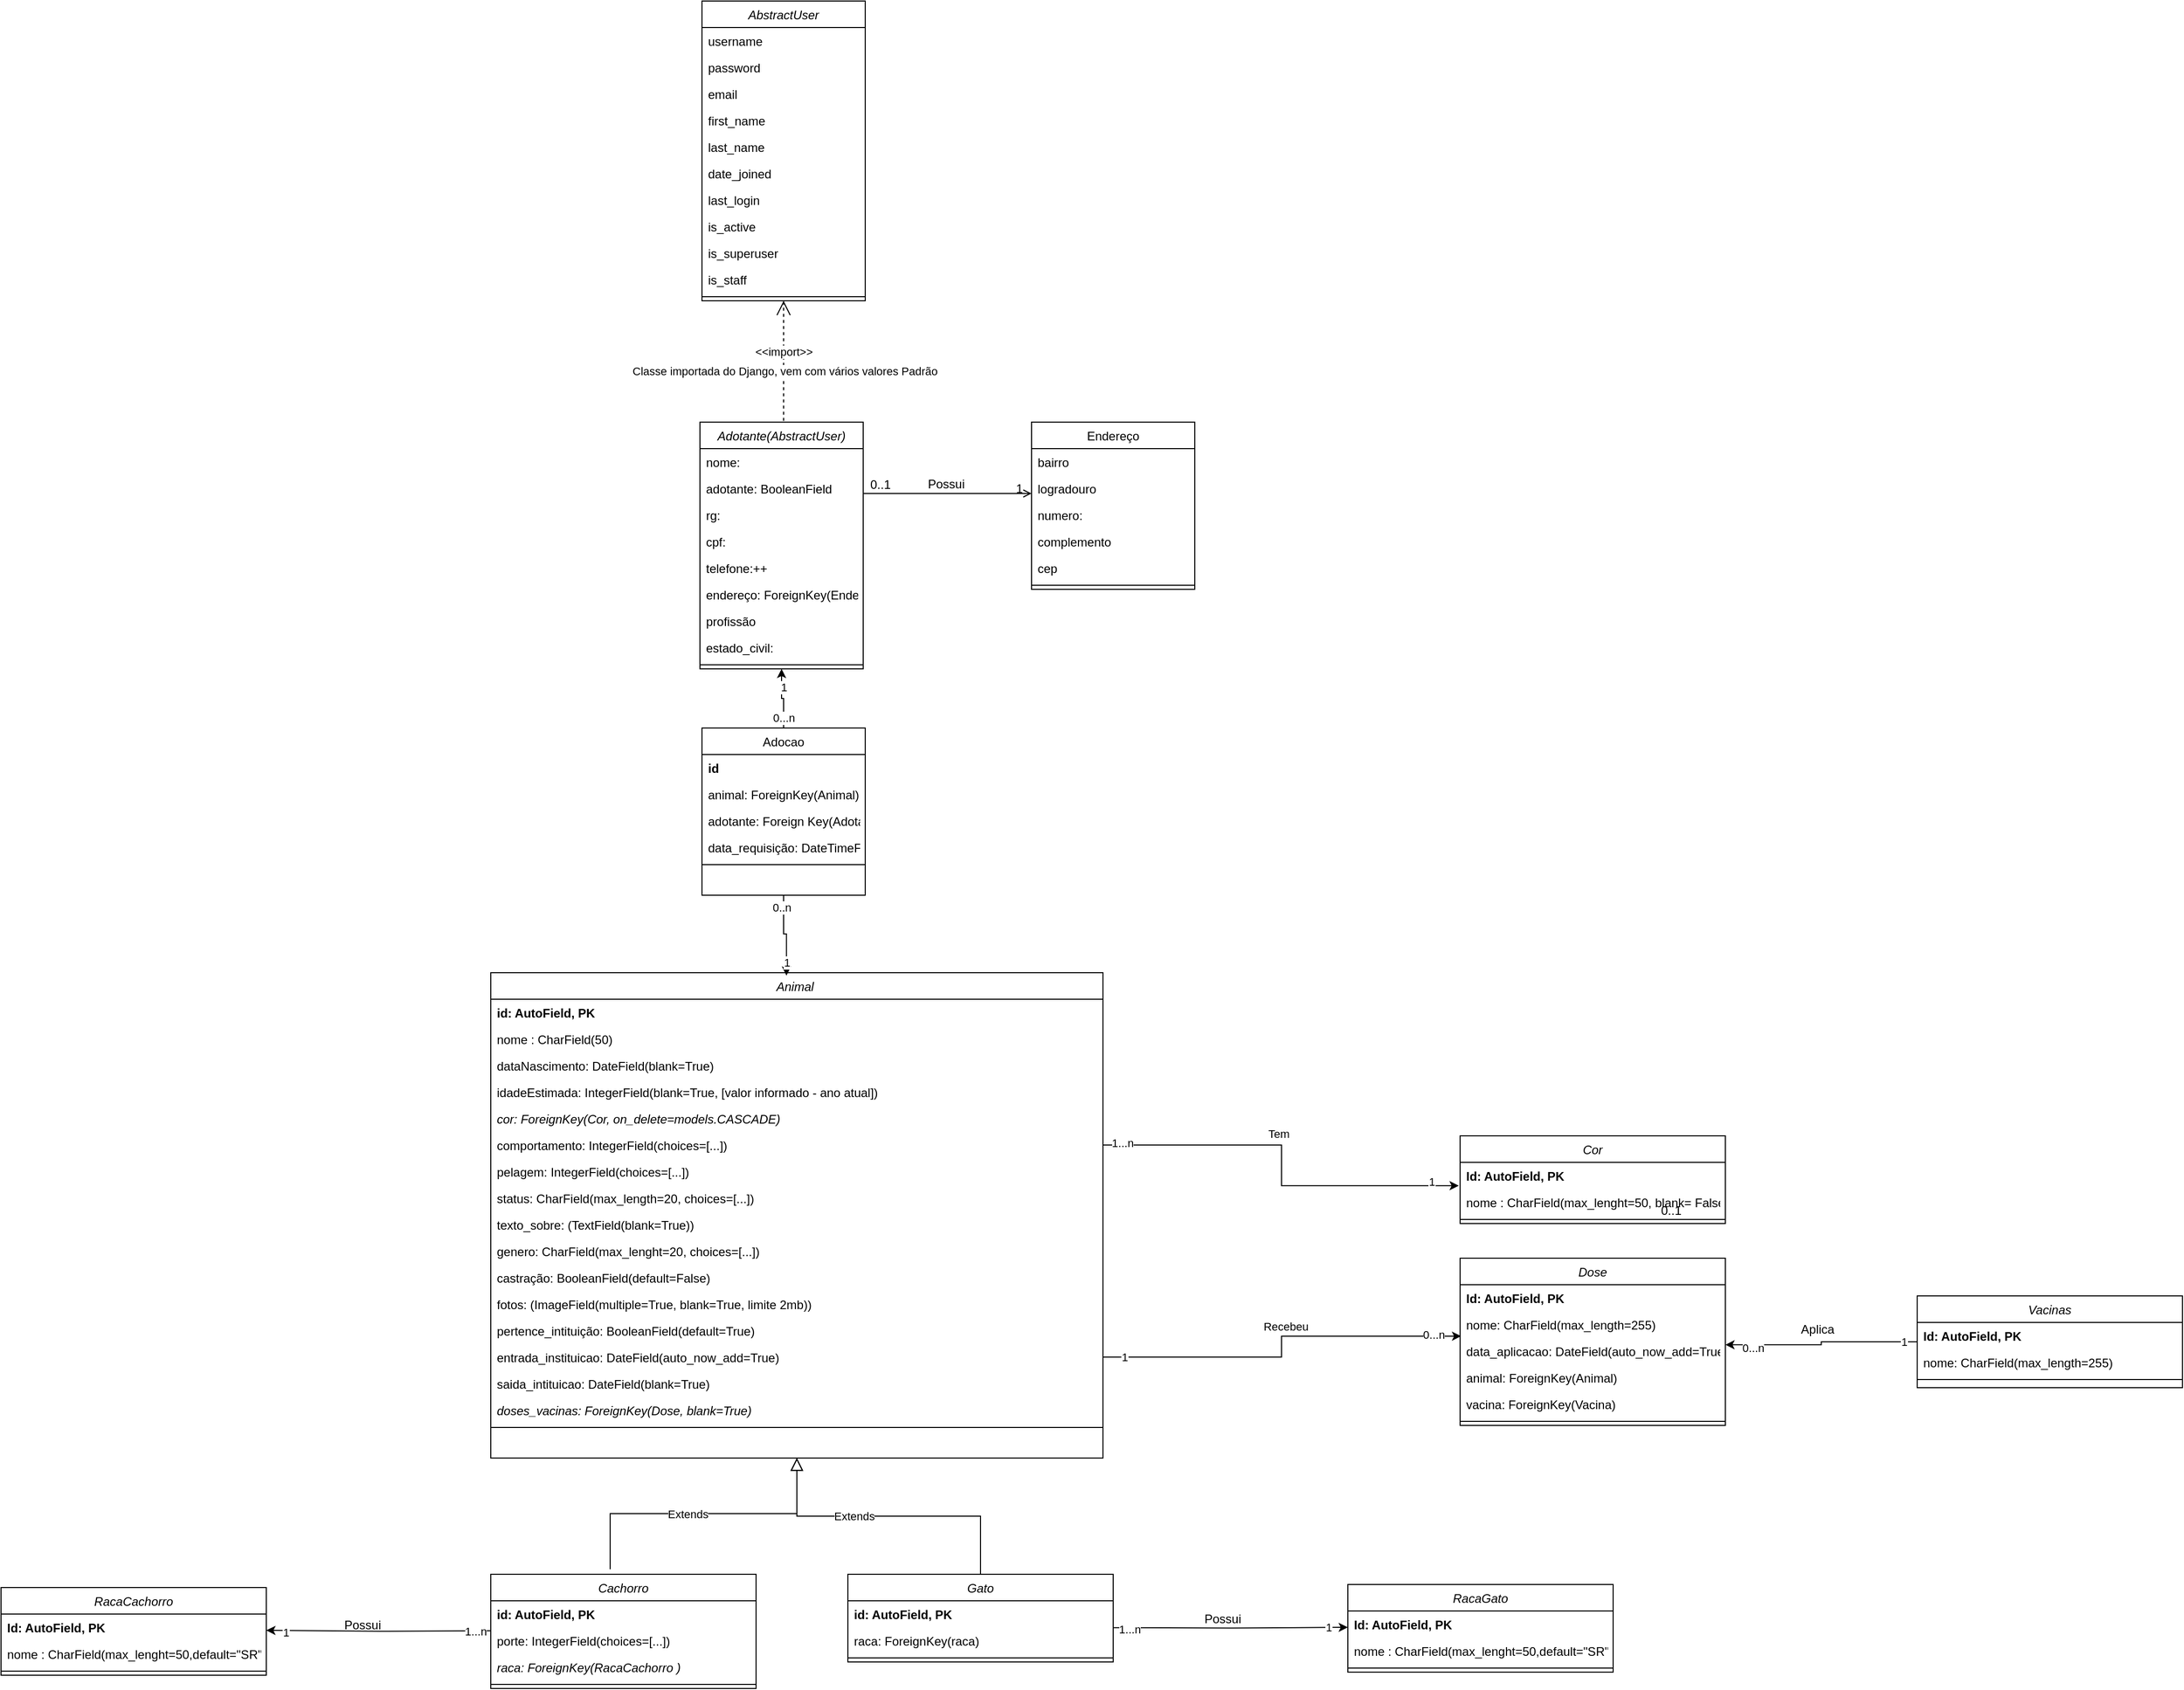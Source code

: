 <mxfile version="24.4.6" type="github">
  <diagram id="C5RBs43oDa-KdzZeNtuy" name="Page-1">
    <mxGraphModel dx="3585" dy="3099" grid="1" gridSize="10" guides="1" tooltips="1" connect="1" arrows="1" fold="1" page="1" pageScale="1" pageWidth="827" pageHeight="1169" math="0" shadow="0">
      <root>
        <mxCell id="WIyWlLk6GJQsqaUBKTNV-0" />
        <mxCell id="WIyWlLk6GJQsqaUBKTNV-1" parent="WIyWlLk6GJQsqaUBKTNV-0" />
        <mxCell id="zkfFHV4jXpPFQw0GAbJ--16" value="" style="endArrow=block;endSize=10;endFill=0;shadow=0;strokeWidth=1;rounded=0;curved=0;edgeStyle=elbowEdgeStyle;elbow=vertical;exitX=0.5;exitY=0;exitDx=0;exitDy=0;" parent="WIyWlLk6GJQsqaUBKTNV-1" source="u9BV98sJoxtdphVjjEXs-89" edge="1">
          <mxGeometry width="160" relative="1" as="geometry">
            <mxPoint x="950" y="1018" as="sourcePoint" />
            <mxPoint x="840" y="916" as="targetPoint" />
          </mxGeometry>
        </mxCell>
        <mxCell id="u9BV98sJoxtdphVjjEXs-182" value="Extends" style="edgeLabel;html=1;align=center;verticalAlign=middle;resizable=0;points=[];" vertex="1" connectable="0" parent="zkfFHV4jXpPFQw0GAbJ--16">
          <mxGeometry x="0.231" relative="1" as="geometry">
            <mxPoint as="offset" />
          </mxGeometry>
        </mxCell>
        <mxCell id="zkfFHV4jXpPFQw0GAbJ--12" value="" style="endArrow=block;endSize=10;endFill=0;shadow=0;strokeWidth=1;rounded=0;curved=0;edgeStyle=elbowEdgeStyle;elbow=vertical;exitX=0.45;exitY=-0.044;exitDx=0;exitDy=0;exitPerimeter=0;" parent="WIyWlLk6GJQsqaUBKTNV-1" source="u9BV98sJoxtdphVjjEXs-85" edge="1">
          <mxGeometry width="160" relative="1" as="geometry">
            <mxPoint x="740" y="1018" as="sourcePoint" />
            <mxPoint x="840" y="916" as="targetPoint" />
          </mxGeometry>
        </mxCell>
        <mxCell id="u9BV98sJoxtdphVjjEXs-119" value="Extends" style="edgeLabel;html=1;align=center;verticalAlign=middle;resizable=0;points=[];" vertex="1" connectable="0" parent="zkfFHV4jXpPFQw0GAbJ--12">
          <mxGeometry x="-0.109" relative="1" as="geometry">
            <mxPoint as="offset" />
          </mxGeometry>
        </mxCell>
        <mxCell id="zkfFHV4jXpPFQw0GAbJ--17" value="Endereço" style="swimlane;fontStyle=0;align=center;verticalAlign=top;childLayout=stackLayout;horizontal=1;startSize=26;horizontalStack=0;resizeParent=1;resizeLast=0;collapsible=1;marginBottom=0;rounded=0;shadow=0;strokeWidth=1;" parent="WIyWlLk6GJQsqaUBKTNV-1" vertex="1">
          <mxGeometry x="1070" y="-100" width="160" height="164" as="geometry">
            <mxRectangle x="550" y="140" width="160" height="26" as="alternateBounds" />
          </mxGeometry>
        </mxCell>
        <mxCell id="zkfFHV4jXpPFQw0GAbJ--18" value="bairro" style="text;align=left;verticalAlign=top;spacingLeft=4;spacingRight=4;overflow=hidden;rotatable=0;points=[[0,0.5],[1,0.5]];portConstraint=eastwest;" parent="zkfFHV4jXpPFQw0GAbJ--17" vertex="1">
          <mxGeometry y="26" width="160" height="26" as="geometry" />
        </mxCell>
        <mxCell id="u9BV98sJoxtdphVjjEXs-135" value="logradouro" style="text;align=left;verticalAlign=top;spacingLeft=4;spacingRight=4;overflow=hidden;rotatable=0;points=[[0,0.5],[1,0.5]];portConstraint=eastwest;" vertex="1" parent="zkfFHV4jXpPFQw0GAbJ--17">
          <mxGeometry y="52" width="160" height="26" as="geometry" />
        </mxCell>
        <mxCell id="u9BV98sJoxtdphVjjEXs-136" value="numero:" style="text;align=left;verticalAlign=top;spacingLeft=4;spacingRight=4;overflow=hidden;rotatable=0;points=[[0,0.5],[1,0.5]];portConstraint=eastwest;" vertex="1" parent="zkfFHV4jXpPFQw0GAbJ--17">
          <mxGeometry y="78" width="160" height="26" as="geometry" />
        </mxCell>
        <mxCell id="u9BV98sJoxtdphVjjEXs-137" value="complemento" style="text;align=left;verticalAlign=top;spacingLeft=4;spacingRight=4;overflow=hidden;rotatable=0;points=[[0,0.5],[1,0.5]];portConstraint=eastwest;" vertex="1" parent="zkfFHV4jXpPFQw0GAbJ--17">
          <mxGeometry y="104" width="160" height="26" as="geometry" />
        </mxCell>
        <mxCell id="zkfFHV4jXpPFQw0GAbJ--21" value="cep" style="text;align=left;verticalAlign=top;spacingLeft=4;spacingRight=4;overflow=hidden;rotatable=0;points=[[0,0.5],[1,0.5]];portConstraint=eastwest;rounded=0;shadow=0;html=0;" parent="zkfFHV4jXpPFQw0GAbJ--17" vertex="1">
          <mxGeometry y="130" width="160" height="26" as="geometry" />
        </mxCell>
        <mxCell id="zkfFHV4jXpPFQw0GAbJ--23" value="" style="line;html=1;strokeWidth=1;align=left;verticalAlign=middle;spacingTop=-1;spacingLeft=3;spacingRight=3;rotatable=0;labelPosition=right;points=[];portConstraint=eastwest;" parent="zkfFHV4jXpPFQw0GAbJ--17" vertex="1">
          <mxGeometry y="156" width="160" height="8" as="geometry" />
        </mxCell>
        <mxCell id="zkfFHV4jXpPFQw0GAbJ--26" value="" style="endArrow=open;shadow=0;strokeWidth=1;rounded=0;curved=0;endFill=1;edgeStyle=elbowEdgeStyle;elbow=vertical;exitX=1;exitY=0.5;exitDx=0;exitDy=0;" parent="WIyWlLk6GJQsqaUBKTNV-1" source="u9BV98sJoxtdphVjjEXs-129" edge="1">
          <mxGeometry x="0.5" y="41" relative="1" as="geometry">
            <mxPoint x="380" y="96" as="sourcePoint" />
            <mxPoint x="1070" y="-30" as="targetPoint" />
            <mxPoint x="-40" y="32" as="offset" />
            <Array as="points">
              <mxPoint x="1370" y="-30" />
            </Array>
          </mxGeometry>
        </mxCell>
        <mxCell id="zkfFHV4jXpPFQw0GAbJ--27" value="0..1" style="resizable=0;align=left;verticalAlign=bottom;labelBackgroundColor=none;fontSize=12;" parent="zkfFHV4jXpPFQw0GAbJ--26" connectable="0" vertex="1">
          <mxGeometry x="-1" relative="1" as="geometry">
            <mxPoint x="5" y="-21" as="offset" />
          </mxGeometry>
        </mxCell>
        <mxCell id="zkfFHV4jXpPFQw0GAbJ--28" value="1" style="resizable=0;align=right;verticalAlign=bottom;labelBackgroundColor=none;fontSize=12;" parent="zkfFHV4jXpPFQw0GAbJ--26" connectable="0" vertex="1">
          <mxGeometry x="1" relative="1" as="geometry">
            <mxPoint x="-7" y="4" as="offset" />
          </mxGeometry>
        </mxCell>
        <mxCell id="zkfFHV4jXpPFQw0GAbJ--29" value="Possui" style="text;html=1;resizable=0;points=[];;align=center;verticalAlign=middle;labelBackgroundColor=none;rounded=0;shadow=0;strokeWidth=1;fontSize=12;" parent="zkfFHV4jXpPFQw0GAbJ--26" vertex="1" connectable="0">
          <mxGeometry x="0.5" y="49" relative="1" as="geometry">
            <mxPoint x="-38" y="40" as="offset" />
          </mxGeometry>
        </mxCell>
        <mxCell id="u9BV98sJoxtdphVjjEXs-58" value="0..1" style="resizable=0;align=left;verticalAlign=bottom;labelBackgroundColor=none;fontSize=12;" connectable="0" vertex="1" parent="zkfFHV4jXpPFQw0GAbJ--26">
          <mxGeometry x="-1" relative="1" as="geometry">
            <mxPoint x="780" y="691" as="offset" />
          </mxGeometry>
        </mxCell>
        <mxCell id="u9BV98sJoxtdphVjjEXs-60" value="Aplica" style="text;html=1;resizable=0;points=[];;align=center;verticalAlign=middle;labelBackgroundColor=none;rounded=0;shadow=0;strokeWidth=1;fontSize=12;" vertex="1" connectable="0" parent="zkfFHV4jXpPFQw0GAbJ--26">
          <mxGeometry x="0.5" y="49" relative="1" as="geometry">
            <mxPoint x="816" y="869" as="offset" />
          </mxGeometry>
        </mxCell>
        <mxCell id="u9BV98sJoxtdphVjjEXs-84" value="Possui" style="text;html=1;resizable=0;points=[];;align=center;verticalAlign=middle;labelBackgroundColor=none;rounded=0;shadow=0;strokeWidth=1;fontSize=12;" vertex="1" connectable="0" parent="zkfFHV4jXpPFQw0GAbJ--26">
          <mxGeometry x="0.5" y="49" relative="1" as="geometry">
            <mxPoint x="233" y="1153" as="offset" />
          </mxGeometry>
        </mxCell>
        <mxCell id="u9BV98sJoxtdphVjjEXs-102" value="Possui" style="text;html=1;resizable=0;points=[];;align=center;verticalAlign=middle;labelBackgroundColor=none;rounded=0;shadow=0;strokeWidth=1;fontSize=12;" vertex="1" connectable="0" parent="zkfFHV4jXpPFQw0GAbJ--26">
          <mxGeometry x="0.5" y="49" relative="1" as="geometry">
            <mxPoint x="-610" y="1159" as="offset" />
          </mxGeometry>
        </mxCell>
        <mxCell id="u9BV98sJoxtdphVjjEXs-0" value="Animal " style="swimlane;fontStyle=2;align=center;verticalAlign=top;childLayout=stackLayout;horizontal=1;startSize=26;horizontalStack=0;resizeParent=1;resizeLast=0;collapsible=1;marginBottom=0;rounded=0;shadow=0;strokeWidth=1;" vertex="1" parent="WIyWlLk6GJQsqaUBKTNV-1">
          <mxGeometry x="540" y="440" width="600" height="476" as="geometry">
            <mxRectangle x="540" y="440" width="160" height="26" as="alternateBounds" />
          </mxGeometry>
        </mxCell>
        <mxCell id="u9BV98sJoxtdphVjjEXs-1" value="id: AutoField, PK" style="text;align=left;verticalAlign=top;spacingLeft=4;spacingRight=4;overflow=hidden;rotatable=0;points=[[0,0.5],[1,0.5]];portConstraint=eastwest;fontStyle=1" vertex="1" parent="u9BV98sJoxtdphVjjEXs-0">
          <mxGeometry y="26" width="600" height="26" as="geometry" />
        </mxCell>
        <mxCell id="u9BV98sJoxtdphVjjEXs-2" value="nome : CharField(50)" style="text;align=left;verticalAlign=top;spacingLeft=4;spacingRight=4;overflow=hidden;rotatable=0;points=[[0,0.5],[1,0.5]];portConstraint=eastwest;rounded=0;shadow=0;html=0;" vertex="1" parent="u9BV98sJoxtdphVjjEXs-0">
          <mxGeometry y="52" width="600" height="26" as="geometry" />
        </mxCell>
        <mxCell id="u9BV98sJoxtdphVjjEXs-3" value="dataNascimento: DateField(blank=True)" style="text;align=left;verticalAlign=top;spacingLeft=4;spacingRight=4;overflow=hidden;rotatable=0;points=[[0,0.5],[1,0.5]];portConstraint=eastwest;rounded=0;shadow=0;html=0;" vertex="1" parent="u9BV98sJoxtdphVjjEXs-0">
          <mxGeometry y="78" width="600" height="26" as="geometry" />
        </mxCell>
        <mxCell id="u9BV98sJoxtdphVjjEXs-25" value="idadeEstimada: IntegerField(blank=True, [valor informado - ano atual])" style="text;align=left;verticalAlign=top;spacingLeft=4;spacingRight=4;overflow=hidden;rotatable=0;points=[[0,0.5],[1,0.5]];portConstraint=eastwest;rounded=0;shadow=0;html=0;" vertex="1" parent="u9BV98sJoxtdphVjjEXs-0">
          <mxGeometry y="104" width="600" height="26" as="geometry" />
        </mxCell>
        <mxCell id="u9BV98sJoxtdphVjjEXs-77" value="cor: ForeignKey(Cor, on_delete=models.CASCADE)" style="text;align=left;verticalAlign=top;spacingLeft=4;spacingRight=4;overflow=hidden;rotatable=0;points=[[0,0.5],[1,0.5]];portConstraint=eastwest;rounded=0;shadow=0;html=0;fontStyle=2" vertex="1" parent="u9BV98sJoxtdphVjjEXs-0">
          <mxGeometry y="130" width="600" height="26" as="geometry" />
        </mxCell>
        <mxCell id="u9BV98sJoxtdphVjjEXs-22" value="comportamento: IntegerField(choices=[...])" style="text;align=left;verticalAlign=top;spacingLeft=4;spacingRight=4;overflow=hidden;rotatable=0;points=[[0,0.5],[1,0.5]];portConstraint=eastwest;fontStyle=0" vertex="1" parent="u9BV98sJoxtdphVjjEXs-0">
          <mxGeometry y="156" width="600" height="26" as="geometry" />
        </mxCell>
        <mxCell id="u9BV98sJoxtdphVjjEXs-24" value="pelagem: IntegerField(choices=[...])" style="text;align=left;verticalAlign=top;spacingLeft=4;spacingRight=4;overflow=hidden;rotatable=0;points=[[0,0.5],[1,0.5]];portConstraint=eastwest;fontStyle=0" vertex="1" parent="u9BV98sJoxtdphVjjEXs-0">
          <mxGeometry y="182" width="600" height="26" as="geometry" />
        </mxCell>
        <mxCell id="u9BV98sJoxtdphVjjEXs-17" value="status: CharField(max_length=20, choices=[...])" style="text;align=left;verticalAlign=top;spacingLeft=4;spacingRight=4;overflow=hidden;rotatable=0;points=[[0,0.5],[1,0.5]];portConstraint=eastwest;fontStyle=0" vertex="1" parent="u9BV98sJoxtdphVjjEXs-0">
          <mxGeometry y="208" width="600" height="26" as="geometry" />
        </mxCell>
        <mxCell id="u9BV98sJoxtdphVjjEXs-20" value="texto_sobre: (TextField(blank=True))" style="text;align=left;verticalAlign=top;spacingLeft=4;spacingRight=4;overflow=hidden;rotatable=0;points=[[0,0.5],[1,0.5]];portConstraint=eastwest;rounded=0;shadow=0;html=0;" vertex="1" parent="u9BV98sJoxtdphVjjEXs-0">
          <mxGeometry y="234" width="600" height="26" as="geometry" />
        </mxCell>
        <mxCell id="u9BV98sJoxtdphVjjEXs-14" value="genero: CharField(max_lenght=20, choices=[...])" style="text;align=left;verticalAlign=top;spacingLeft=4;spacingRight=4;overflow=hidden;rotatable=0;points=[[0,0.5],[1,0.5]];portConstraint=eastwest;rounded=0;shadow=0;html=0;" vertex="1" parent="u9BV98sJoxtdphVjjEXs-0">
          <mxGeometry y="260" width="600" height="26" as="geometry" />
        </mxCell>
        <mxCell id="u9BV98sJoxtdphVjjEXs-19" value="castração: BooleanField(default=False)" style="text;align=left;verticalAlign=top;spacingLeft=4;spacingRight=4;overflow=hidden;rotatable=0;points=[[0,0.5],[1,0.5]];portConstraint=eastwest;rounded=0;shadow=0;html=0;" vertex="1" parent="u9BV98sJoxtdphVjjEXs-0">
          <mxGeometry y="286" width="600" height="26" as="geometry" />
        </mxCell>
        <mxCell id="u9BV98sJoxtdphVjjEXs-18" value="fotos: (ImageField(multiple=True, blank=True, limite 2mb))" style="text;align=left;verticalAlign=top;spacingLeft=4;spacingRight=4;overflow=hidden;rotatable=0;points=[[0,0.5],[1,0.5]];portConstraint=eastwest;rounded=0;shadow=0;html=0;" vertex="1" parent="u9BV98sJoxtdphVjjEXs-0">
          <mxGeometry y="312" width="600" height="26" as="geometry" />
        </mxCell>
        <mxCell id="u9BV98sJoxtdphVjjEXs-78" value="pertence_intituição: BooleanField(default=True)" style="text;align=left;verticalAlign=top;spacingLeft=4;spacingRight=4;overflow=hidden;rotatable=0;points=[[0,0.5],[1,0.5]];portConstraint=eastwest;rounded=0;shadow=0;html=0;" vertex="1" parent="u9BV98sJoxtdphVjjEXs-0">
          <mxGeometry y="338" width="600" height="26" as="geometry" />
        </mxCell>
        <mxCell id="u9BV98sJoxtdphVjjEXs-16" value="entrada_instituicao: DateField(auto_now_add=True)" style="text;align=left;verticalAlign=top;spacingLeft=4;spacingRight=4;overflow=hidden;rotatable=0;points=[[0,0.5],[1,0.5]];portConstraint=eastwest;rounded=0;shadow=0;html=0;" vertex="1" parent="u9BV98sJoxtdphVjjEXs-0">
          <mxGeometry y="364" width="600" height="26" as="geometry" />
        </mxCell>
        <mxCell id="u9BV98sJoxtdphVjjEXs-23" value="saida_intituicao: DateField(blank=True)" style="text;align=left;verticalAlign=top;spacingLeft=4;spacingRight=4;overflow=hidden;rotatable=0;points=[[0,0.5],[1,0.5]];portConstraint=eastwest;rounded=0;shadow=0;html=0;" vertex="1" parent="u9BV98sJoxtdphVjjEXs-0">
          <mxGeometry y="390" width="600" height="26" as="geometry" />
        </mxCell>
        <mxCell id="u9BV98sJoxtdphVjjEXs-76" value="doses_vacinas: ForeignKey(Dose, blank=True)" style="text;align=left;verticalAlign=top;spacingLeft=4;spacingRight=4;overflow=hidden;rotatable=0;points=[[0,0.5],[1,0.5]];portConstraint=eastwest;rounded=0;shadow=0;html=0;fontStyle=2" vertex="1" parent="u9BV98sJoxtdphVjjEXs-0">
          <mxGeometry y="416" width="600" height="26" as="geometry" />
        </mxCell>
        <mxCell id="u9BV98sJoxtdphVjjEXs-4" value="" style="line;html=1;strokeWidth=1;align=left;verticalAlign=middle;spacingTop=-1;spacingLeft=3;spacingRight=3;rotatable=0;labelPosition=right;points=[];portConstraint=eastwest;" vertex="1" parent="u9BV98sJoxtdphVjjEXs-0">
          <mxGeometry y="442" width="600" height="8" as="geometry" />
        </mxCell>
        <mxCell id="u9BV98sJoxtdphVjjEXs-51" value="Dose" style="swimlane;fontStyle=2;align=center;verticalAlign=top;childLayout=stackLayout;horizontal=1;startSize=26;horizontalStack=0;resizeParent=1;resizeLast=0;collapsible=1;marginBottom=0;rounded=0;shadow=0;strokeWidth=1;" vertex="1" parent="WIyWlLk6GJQsqaUBKTNV-1">
          <mxGeometry x="1490" y="720" width="260" height="164" as="geometry">
            <mxRectangle x="540" y="440" width="160" height="26" as="alternateBounds" />
          </mxGeometry>
        </mxCell>
        <mxCell id="u9BV98sJoxtdphVjjEXs-52" value="Id: AutoField, PK" style="text;align=left;verticalAlign=top;spacingLeft=4;spacingRight=4;overflow=hidden;rotatable=0;points=[[0,0.5],[1,0.5]];portConstraint=eastwest;fontStyle=1" vertex="1" parent="u9BV98sJoxtdphVjjEXs-51">
          <mxGeometry y="26" width="260" height="26" as="geometry" />
        </mxCell>
        <mxCell id="u9BV98sJoxtdphVjjEXs-57" value="nome: CharField(max_length=255)" style="text;align=left;verticalAlign=top;spacingLeft=4;spacingRight=4;overflow=hidden;rotatable=0;points=[[0,0.5],[1,0.5]];portConstraint=eastwest;fontStyle=0" vertex="1" parent="u9BV98sJoxtdphVjjEXs-51">
          <mxGeometry y="52" width="260" height="26" as="geometry" />
        </mxCell>
        <mxCell id="u9BV98sJoxtdphVjjEXs-67" value="data_aplicacao: DateField(auto_now_add=True)" style="text;align=left;verticalAlign=top;spacingLeft=4;spacingRight=4;overflow=hidden;rotatable=0;points=[[0,0.5],[1,0.5]];portConstraint=eastwest;fontStyle=0" vertex="1" parent="u9BV98sJoxtdphVjjEXs-51">
          <mxGeometry y="78" width="260" height="26" as="geometry" />
        </mxCell>
        <mxCell id="u9BV98sJoxtdphVjjEXs-68" value="animal: ForeignKey(Animal)" style="text;align=left;verticalAlign=top;spacingLeft=4;spacingRight=4;overflow=hidden;rotatable=0;points=[[0,0.5],[1,0.5]];portConstraint=eastwest;fontStyle=0" vertex="1" parent="u9BV98sJoxtdphVjjEXs-51">
          <mxGeometry y="104" width="260" height="26" as="geometry" />
        </mxCell>
        <mxCell id="u9BV98sJoxtdphVjjEXs-70" value="vacina: ForeignKey(Vacina)" style="text;align=left;verticalAlign=top;spacingLeft=4;spacingRight=4;overflow=hidden;rotatable=0;points=[[0,0.5],[1,0.5]];portConstraint=eastwest;fontStyle=0" vertex="1" parent="u9BV98sJoxtdphVjjEXs-51">
          <mxGeometry y="130" width="260" height="26" as="geometry" />
        </mxCell>
        <mxCell id="u9BV98sJoxtdphVjjEXs-53" value="" style="line;html=1;strokeWidth=1;align=left;verticalAlign=middle;spacingTop=-1;spacingLeft=3;spacingRight=3;rotatable=0;labelPosition=right;points=[];portConstraint=eastwest;" vertex="1" parent="u9BV98sJoxtdphVjjEXs-51">
          <mxGeometry y="156" width="260" height="8" as="geometry" />
        </mxCell>
        <mxCell id="u9BV98sJoxtdphVjjEXs-63" value="Vacinas" style="swimlane;fontStyle=2;align=center;verticalAlign=top;childLayout=stackLayout;horizontal=1;startSize=26;horizontalStack=0;resizeParent=1;resizeLast=0;collapsible=1;marginBottom=0;rounded=0;shadow=0;strokeWidth=1;" vertex="1" parent="WIyWlLk6GJQsqaUBKTNV-1">
          <mxGeometry x="1938" y="757" width="260" height="90" as="geometry">
            <mxRectangle x="540" y="440" width="160" height="26" as="alternateBounds" />
          </mxGeometry>
        </mxCell>
        <mxCell id="u9BV98sJoxtdphVjjEXs-64" value="Id: AutoField, PK" style="text;align=left;verticalAlign=top;spacingLeft=4;spacingRight=4;overflow=hidden;rotatable=0;points=[[0,0.5],[1,0.5]];portConstraint=eastwest;fontStyle=1" vertex="1" parent="u9BV98sJoxtdphVjjEXs-63">
          <mxGeometry y="26" width="260" height="26" as="geometry" />
        </mxCell>
        <mxCell id="u9BV98sJoxtdphVjjEXs-65" value="nome: CharField(max_length=255)" style="text;align=left;verticalAlign=top;spacingLeft=4;spacingRight=4;overflow=hidden;rotatable=0;points=[[0,0.5],[1,0.5]];portConstraint=eastwest;fontStyle=0" vertex="1" parent="u9BV98sJoxtdphVjjEXs-63">
          <mxGeometry y="52" width="260" height="26" as="geometry" />
        </mxCell>
        <mxCell id="u9BV98sJoxtdphVjjEXs-66" value="" style="line;html=1;strokeWidth=1;align=left;verticalAlign=middle;spacingTop=-1;spacingLeft=3;spacingRight=3;rotatable=0;labelPosition=right;points=[];portConstraint=eastwest;" vertex="1" parent="u9BV98sJoxtdphVjjEXs-63">
          <mxGeometry y="78" width="260" height="8" as="geometry" />
        </mxCell>
        <mxCell id="u9BV98sJoxtdphVjjEXs-71" style="edgeStyle=orthogonalEdgeStyle;rounded=0;orthogonalLoop=1;jettySize=auto;html=1;entryX=1;entryY=0.265;entryDx=0;entryDy=0;entryPerimeter=0;" edge="1" parent="WIyWlLk6GJQsqaUBKTNV-1" source="u9BV98sJoxtdphVjjEXs-63" target="u9BV98sJoxtdphVjjEXs-67">
          <mxGeometry relative="1" as="geometry" />
        </mxCell>
        <mxCell id="u9BV98sJoxtdphVjjEXs-187" value="0...n" style="edgeLabel;html=1;align=center;verticalAlign=middle;resizable=0;points=[];" vertex="1" connectable="0" parent="u9BV98sJoxtdphVjjEXs-71">
          <mxGeometry x="0.725" y="3" relative="1" as="geometry">
            <mxPoint as="offset" />
          </mxGeometry>
        </mxCell>
        <mxCell id="u9BV98sJoxtdphVjjEXs-188" value="1" style="edgeLabel;html=1;align=center;verticalAlign=middle;resizable=0;points=[];" vertex="1" connectable="0" parent="u9BV98sJoxtdphVjjEXs-71">
          <mxGeometry x="-0.861" relative="1" as="geometry">
            <mxPoint as="offset" />
          </mxGeometry>
        </mxCell>
        <mxCell id="u9BV98sJoxtdphVjjEXs-72" style="edgeStyle=orthogonalEdgeStyle;rounded=0;orthogonalLoop=1;jettySize=auto;html=1;entryX=0.004;entryY=-0.059;entryDx=0;entryDy=0;entryPerimeter=0;" edge="1" parent="WIyWlLk6GJQsqaUBKTNV-1" source="u9BV98sJoxtdphVjjEXs-16" target="u9BV98sJoxtdphVjjEXs-67">
          <mxGeometry relative="1" as="geometry" />
        </mxCell>
        <mxCell id="u9BV98sJoxtdphVjjEXs-184" value="Recebeu" style="edgeLabel;html=1;align=center;verticalAlign=middle;resizable=0;points=[];" vertex="1" connectable="0" parent="u9BV98sJoxtdphVjjEXs-72">
          <mxGeometry x="0.07" y="2" relative="1" as="geometry">
            <mxPoint y="-8" as="offset" />
          </mxGeometry>
        </mxCell>
        <mxCell id="u9BV98sJoxtdphVjjEXs-185" value="1" style="edgeLabel;html=1;align=center;verticalAlign=middle;resizable=0;points=[];" vertex="1" connectable="0" parent="u9BV98sJoxtdphVjjEXs-72">
          <mxGeometry x="-0.89" relative="1" as="geometry">
            <mxPoint as="offset" />
          </mxGeometry>
        </mxCell>
        <mxCell id="u9BV98sJoxtdphVjjEXs-186" value="0...n" style="edgeLabel;html=1;align=center;verticalAlign=middle;resizable=0;points=[];" vertex="1" connectable="0" parent="u9BV98sJoxtdphVjjEXs-72">
          <mxGeometry x="0.898" y="2" relative="1" as="geometry">
            <mxPoint x="-8" as="offset" />
          </mxGeometry>
        </mxCell>
        <mxCell id="u9BV98sJoxtdphVjjEXs-79" value="Cor" style="swimlane;fontStyle=2;align=center;verticalAlign=top;childLayout=stackLayout;horizontal=1;startSize=26;horizontalStack=0;resizeParent=1;resizeLast=0;collapsible=1;marginBottom=0;rounded=0;shadow=0;strokeWidth=1;" vertex="1" parent="WIyWlLk6GJQsqaUBKTNV-1">
          <mxGeometry x="1490" y="600" width="260" height="86" as="geometry">
            <mxRectangle x="540" y="440" width="160" height="26" as="alternateBounds" />
          </mxGeometry>
        </mxCell>
        <mxCell id="u9BV98sJoxtdphVjjEXs-80" value="Id: AutoField, PK" style="text;align=left;verticalAlign=top;spacingLeft=4;spacingRight=4;overflow=hidden;rotatable=0;points=[[0,0.5],[1,0.5]];portConstraint=eastwest;fontStyle=1" vertex="1" parent="u9BV98sJoxtdphVjjEXs-79">
          <mxGeometry y="26" width="260" height="26" as="geometry" />
        </mxCell>
        <mxCell id="u9BV98sJoxtdphVjjEXs-81" value="nome : CharField(max_lenght=50, blank= False)" style="text;align=left;verticalAlign=top;spacingLeft=4;spacingRight=4;overflow=hidden;rotatable=0;points=[[0,0.5],[1,0.5]];portConstraint=eastwest;fontStyle=0" vertex="1" parent="u9BV98sJoxtdphVjjEXs-79">
          <mxGeometry y="52" width="260" height="26" as="geometry" />
        </mxCell>
        <mxCell id="u9BV98sJoxtdphVjjEXs-82" value="" style="line;html=1;strokeWidth=1;align=left;verticalAlign=middle;spacingTop=-1;spacingLeft=3;spacingRight=3;rotatable=0;labelPosition=right;points=[];portConstraint=eastwest;" vertex="1" parent="u9BV98sJoxtdphVjjEXs-79">
          <mxGeometry y="78" width="260" height="8" as="geometry" />
        </mxCell>
        <mxCell id="u9BV98sJoxtdphVjjEXs-83" style="edgeStyle=orthogonalEdgeStyle;rounded=0;orthogonalLoop=1;jettySize=auto;html=1;entryX=-0.005;entryY=0.881;entryDx=0;entryDy=0;entryPerimeter=0;" edge="1" parent="WIyWlLk6GJQsqaUBKTNV-1" source="u9BV98sJoxtdphVjjEXs-22" target="u9BV98sJoxtdphVjjEXs-80">
          <mxGeometry relative="1" as="geometry" />
        </mxCell>
        <mxCell id="u9BV98sJoxtdphVjjEXs-183" value="Tem" style="edgeLabel;html=1;align=center;verticalAlign=middle;resizable=0;points=[];" vertex="1" connectable="0" parent="u9BV98sJoxtdphVjjEXs-83">
          <mxGeometry x="-0.115" y="-1" relative="1" as="geometry">
            <mxPoint y="-12" as="offset" />
          </mxGeometry>
        </mxCell>
        <mxCell id="u9BV98sJoxtdphVjjEXs-189" value="1" style="edgeLabel;html=1;align=center;verticalAlign=middle;resizable=0;points=[];" vertex="1" connectable="0" parent="u9BV98sJoxtdphVjjEXs-83">
          <mxGeometry x="0.86" y="4" relative="1" as="geometry">
            <mxPoint as="offset" />
          </mxGeometry>
        </mxCell>
        <mxCell id="u9BV98sJoxtdphVjjEXs-190" value="1...n" style="edgeLabel;html=1;align=center;verticalAlign=middle;resizable=0;points=[];" vertex="1" connectable="0" parent="u9BV98sJoxtdphVjjEXs-83">
          <mxGeometry x="-0.905" y="2" relative="1" as="geometry">
            <mxPoint as="offset" />
          </mxGeometry>
        </mxCell>
        <mxCell id="u9BV98sJoxtdphVjjEXs-85" value="Cachorro" style="swimlane;fontStyle=2;align=center;verticalAlign=top;childLayout=stackLayout;horizontal=1;startSize=26;horizontalStack=0;resizeParent=1;resizeLast=0;collapsible=1;marginBottom=0;rounded=0;shadow=0;strokeWidth=1;" vertex="1" parent="WIyWlLk6GJQsqaUBKTNV-1">
          <mxGeometry x="540" y="1030" width="260" height="112" as="geometry">
            <mxRectangle x="540" y="440" width="160" height="26" as="alternateBounds" />
          </mxGeometry>
        </mxCell>
        <mxCell id="u9BV98sJoxtdphVjjEXs-86" value="id: AutoField, PK" style="text;align=left;verticalAlign=top;spacingLeft=4;spacingRight=4;overflow=hidden;rotatable=0;points=[[0,0.5],[1,0.5]];portConstraint=eastwest;fontStyle=1" vertex="1" parent="u9BV98sJoxtdphVjjEXs-85">
          <mxGeometry y="26" width="260" height="26" as="geometry" />
        </mxCell>
        <mxCell id="u9BV98sJoxtdphVjjEXs-163" value="porte: IntegerField(choices=[...])" style="text;align=left;verticalAlign=top;spacingLeft=4;spacingRight=4;overflow=hidden;rotatable=0;points=[[0,0.5],[1,0.5]];portConstraint=eastwest;fontStyle=0" vertex="1" parent="u9BV98sJoxtdphVjjEXs-85">
          <mxGeometry y="52" width="260" height="26" as="geometry" />
        </mxCell>
        <mxCell id="u9BV98sJoxtdphVjjEXs-15" value="raca: ForeignKey(RacaCachorro )" style="text;align=left;verticalAlign=top;spacingLeft=4;spacingRight=4;overflow=hidden;rotatable=0;points=[[0,0.5],[1,0.5]];portConstraint=eastwest;rounded=0;shadow=0;html=0;fontStyle=2" vertex="1" parent="u9BV98sJoxtdphVjjEXs-85">
          <mxGeometry y="78" width="260" height="26" as="geometry" />
        </mxCell>
        <mxCell id="u9BV98sJoxtdphVjjEXs-88" value="" style="line;html=1;strokeWidth=1;align=left;verticalAlign=middle;spacingTop=-1;spacingLeft=3;spacingRight=3;rotatable=0;labelPosition=right;points=[];portConstraint=eastwest;" vertex="1" parent="u9BV98sJoxtdphVjjEXs-85">
          <mxGeometry y="104" width="260" height="8" as="geometry" />
        </mxCell>
        <mxCell id="u9BV98sJoxtdphVjjEXs-89" value="Gato" style="swimlane;fontStyle=2;align=center;verticalAlign=top;childLayout=stackLayout;horizontal=1;startSize=26;horizontalStack=0;resizeParent=1;resizeLast=0;collapsible=1;marginBottom=0;rounded=0;shadow=0;strokeWidth=1;" vertex="1" parent="WIyWlLk6GJQsqaUBKTNV-1">
          <mxGeometry x="890" y="1030" width="260" height="86" as="geometry">
            <mxRectangle x="540" y="440" width="160" height="26" as="alternateBounds" />
          </mxGeometry>
        </mxCell>
        <mxCell id="u9BV98sJoxtdphVjjEXs-90" value="id: AutoField, PK" style="text;align=left;verticalAlign=top;spacingLeft=4;spacingRight=4;overflow=hidden;rotatable=0;points=[[0,0.5],[1,0.5]];portConstraint=eastwest;fontStyle=1" vertex="1" parent="u9BV98sJoxtdphVjjEXs-89">
          <mxGeometry y="26" width="260" height="26" as="geometry" />
        </mxCell>
        <mxCell id="u9BV98sJoxtdphVjjEXs-91" value="raca: ForeignKey(raca)" style="text;align=left;verticalAlign=top;spacingLeft=4;spacingRight=4;overflow=hidden;rotatable=0;points=[[0,0.5],[1,0.5]];portConstraint=eastwest;fontStyle=0" vertex="1" parent="u9BV98sJoxtdphVjjEXs-89">
          <mxGeometry y="52" width="260" height="26" as="geometry" />
        </mxCell>
        <mxCell id="u9BV98sJoxtdphVjjEXs-92" value="" style="line;html=1;strokeWidth=1;align=left;verticalAlign=middle;spacingTop=-1;spacingLeft=3;spacingRight=3;rotatable=0;labelPosition=right;points=[];portConstraint=eastwest;" vertex="1" parent="u9BV98sJoxtdphVjjEXs-89">
          <mxGeometry y="78" width="260" height="8" as="geometry" />
        </mxCell>
        <mxCell id="u9BV98sJoxtdphVjjEXs-105" value="RacaGato" style="swimlane;fontStyle=2;align=center;verticalAlign=top;childLayout=stackLayout;horizontal=1;startSize=26;horizontalStack=0;resizeParent=1;resizeLast=0;collapsible=1;marginBottom=0;rounded=0;shadow=0;strokeWidth=1;" vertex="1" parent="WIyWlLk6GJQsqaUBKTNV-1">
          <mxGeometry x="1380" y="1040" width="260" height="86" as="geometry">
            <mxRectangle x="540" y="440" width="160" height="26" as="alternateBounds" />
          </mxGeometry>
        </mxCell>
        <mxCell id="u9BV98sJoxtdphVjjEXs-106" value="Id: AutoField, PK" style="text;align=left;verticalAlign=top;spacingLeft=4;spacingRight=4;overflow=hidden;rotatable=0;points=[[0,0.5],[1,0.5]];portConstraint=eastwest;fontStyle=1" vertex="1" parent="u9BV98sJoxtdphVjjEXs-105">
          <mxGeometry y="26" width="260" height="26" as="geometry" />
        </mxCell>
        <mxCell id="u9BV98sJoxtdphVjjEXs-107" value="nome : CharField(max_lenght=50,default=&quot;SR&quot;)" style="text;align=left;verticalAlign=top;spacingLeft=4;spacingRight=4;overflow=hidden;rotatable=0;points=[[0,0.5],[1,0.5]];portConstraint=eastwest;fontStyle=0" vertex="1" parent="u9BV98sJoxtdphVjjEXs-105">
          <mxGeometry y="52" width="260" height="26" as="geometry" />
        </mxCell>
        <mxCell id="u9BV98sJoxtdphVjjEXs-108" value="" style="line;html=1;strokeWidth=1;align=left;verticalAlign=middle;spacingTop=-1;spacingLeft=3;spacingRight=3;rotatable=0;labelPosition=right;points=[];portConstraint=eastwest;" vertex="1" parent="u9BV98sJoxtdphVjjEXs-105">
          <mxGeometry y="78" width="260" height="8" as="geometry" />
        </mxCell>
        <mxCell id="u9BV98sJoxtdphVjjEXs-109" style="edgeStyle=orthogonalEdgeStyle;rounded=0;orthogonalLoop=1;jettySize=auto;html=1;" edge="1" parent="WIyWlLk6GJQsqaUBKTNV-1">
          <mxGeometry relative="1" as="geometry">
            <mxPoint x="1150.0" y="1082.33" as="sourcePoint" />
            <mxPoint x="1380" y="1082" as="targetPoint" />
          </mxGeometry>
        </mxCell>
        <mxCell id="u9BV98sJoxtdphVjjEXs-178" value="1" style="edgeLabel;html=1;align=center;verticalAlign=middle;resizable=0;points=[];" vertex="1" connectable="0" parent="u9BV98sJoxtdphVjjEXs-109">
          <mxGeometry x="0.839" relative="1" as="geometry">
            <mxPoint x="-1" as="offset" />
          </mxGeometry>
        </mxCell>
        <mxCell id="u9BV98sJoxtdphVjjEXs-179" value="1...n" style="edgeLabel;html=1;align=center;verticalAlign=middle;resizable=0;points=[];" vertex="1" connectable="0" parent="u9BV98sJoxtdphVjjEXs-109">
          <mxGeometry x="-0.861" y="-1" relative="1" as="geometry">
            <mxPoint as="offset" />
          </mxGeometry>
        </mxCell>
        <mxCell id="u9BV98sJoxtdphVjjEXs-113" value="RacaCachorro" style="swimlane;fontStyle=2;align=center;verticalAlign=top;childLayout=stackLayout;horizontal=1;startSize=26;horizontalStack=0;resizeParent=1;resizeLast=0;collapsible=1;marginBottom=0;rounded=0;shadow=0;strokeWidth=1;" vertex="1" parent="WIyWlLk6GJQsqaUBKTNV-1">
          <mxGeometry x="60" y="1043" width="260" height="86" as="geometry">
            <mxRectangle x="540" y="440" width="160" height="26" as="alternateBounds" />
          </mxGeometry>
        </mxCell>
        <mxCell id="u9BV98sJoxtdphVjjEXs-114" value="Id: AutoField, PK" style="text;align=left;verticalAlign=top;spacingLeft=4;spacingRight=4;overflow=hidden;rotatable=0;points=[[0,0.5],[1,0.5]];portConstraint=eastwest;fontStyle=1" vertex="1" parent="u9BV98sJoxtdphVjjEXs-113">
          <mxGeometry y="26" width="260" height="26" as="geometry" />
        </mxCell>
        <mxCell id="u9BV98sJoxtdphVjjEXs-115" value="nome : CharField(max_lenght=50,default=&quot;SR&quot;)" style="text;align=left;verticalAlign=top;spacingLeft=4;spacingRight=4;overflow=hidden;rotatable=0;points=[[0,0.5],[1,0.5]];portConstraint=eastwest;fontStyle=0" vertex="1" parent="u9BV98sJoxtdphVjjEXs-113">
          <mxGeometry y="52" width="260" height="26" as="geometry" />
        </mxCell>
        <mxCell id="u9BV98sJoxtdphVjjEXs-116" value="" style="line;html=1;strokeWidth=1;align=left;verticalAlign=middle;spacingTop=-1;spacingLeft=3;spacingRight=3;rotatable=0;labelPosition=right;points=[];portConstraint=eastwest;" vertex="1" parent="u9BV98sJoxtdphVjjEXs-113">
          <mxGeometry y="78" width="260" height="8" as="geometry" />
        </mxCell>
        <mxCell id="u9BV98sJoxtdphVjjEXs-117" style="edgeStyle=orthogonalEdgeStyle;rounded=0;orthogonalLoop=1;jettySize=auto;html=1;" edge="1" parent="WIyWlLk6GJQsqaUBKTNV-1">
          <mxGeometry relative="1" as="geometry">
            <mxPoint x="540" y="1085.37" as="sourcePoint" />
            <mxPoint x="320" y="1085" as="targetPoint" />
          </mxGeometry>
        </mxCell>
        <mxCell id="u9BV98sJoxtdphVjjEXs-180" value="1" style="edgeLabel;html=1;align=center;verticalAlign=middle;resizable=0;points=[];" vertex="1" connectable="0" parent="u9BV98sJoxtdphVjjEXs-117">
          <mxGeometry x="0.832" y="2" relative="1" as="geometry">
            <mxPoint as="offset" />
          </mxGeometry>
        </mxCell>
        <mxCell id="u9BV98sJoxtdphVjjEXs-181" value="1...n" style="edgeLabel;html=1;align=center;verticalAlign=middle;resizable=0;points=[];" vertex="1" connectable="0" parent="u9BV98sJoxtdphVjjEXs-117">
          <mxGeometry x="-0.864" relative="1" as="geometry">
            <mxPoint as="offset" />
          </mxGeometry>
        </mxCell>
        <mxCell id="u9BV98sJoxtdphVjjEXs-171" style="edgeStyle=orthogonalEdgeStyle;rounded=0;orthogonalLoop=1;jettySize=auto;html=1;exitX=0.5;exitY=0;exitDx=0;exitDy=0;" edge="1" parent="WIyWlLk6GJQsqaUBKTNV-1" source="u9BV98sJoxtdphVjjEXs-164" target="u9BV98sJoxtdphVjjEXs-127">
          <mxGeometry relative="1" as="geometry" />
        </mxCell>
        <mxCell id="u9BV98sJoxtdphVjjEXs-175" value="1" style="edgeLabel;html=1;align=center;verticalAlign=middle;resizable=0;points=[];" vertex="1" connectable="0" parent="u9BV98sJoxtdphVjjEXs-171">
          <mxGeometry x="-0.767" y="-1" relative="1" as="geometry">
            <mxPoint x="-1" y="-33" as="offset" />
          </mxGeometry>
        </mxCell>
        <mxCell id="u9BV98sJoxtdphVjjEXs-176" value="0...n" style="edgeLabel;html=1;align=center;verticalAlign=middle;resizable=0;points=[];" vertex="1" connectable="0" parent="u9BV98sJoxtdphVjjEXs-171">
          <mxGeometry x="0.667" relative="1" as="geometry">
            <mxPoint x="2" y="38" as="offset" />
          </mxGeometry>
        </mxCell>
        <mxCell id="u9BV98sJoxtdphVjjEXs-127" value="Adotante(AbstractUser)" style="swimlane;fontStyle=2;align=center;verticalAlign=top;childLayout=stackLayout;horizontal=1;startSize=26;horizontalStack=0;resizeParent=1;resizeLast=0;collapsible=1;marginBottom=0;rounded=0;shadow=0;strokeWidth=1;" vertex="1" parent="WIyWlLk6GJQsqaUBKTNV-1">
          <mxGeometry x="745" y="-100" width="160" height="242" as="geometry">
            <mxRectangle x="220" y="120" width="160" height="26" as="alternateBounds" />
          </mxGeometry>
        </mxCell>
        <mxCell id="u9BV98sJoxtdphVjjEXs-154" value="nome:" style="text;align=left;verticalAlign=top;spacingLeft=4;spacingRight=4;overflow=hidden;rotatable=0;points=[[0,0.5],[1,0.5]];portConstraint=eastwest;rounded=0;shadow=0;html=0;" vertex="1" parent="u9BV98sJoxtdphVjjEXs-127">
          <mxGeometry y="26" width="160" height="26" as="geometry" />
        </mxCell>
        <mxCell id="u9BV98sJoxtdphVjjEXs-162" value="adotante: BooleanField" style="text;align=left;verticalAlign=top;spacingLeft=4;spacingRight=4;overflow=hidden;rotatable=0;points=[[0,0.5],[1,0.5]];portConstraint=eastwest;rounded=0;shadow=0;html=0;" vertex="1" parent="u9BV98sJoxtdphVjjEXs-127">
          <mxGeometry y="52" width="160" height="26" as="geometry" />
        </mxCell>
        <mxCell id="u9BV98sJoxtdphVjjEXs-129" value="rg:" style="text;align=left;verticalAlign=top;spacingLeft=4;spacingRight=4;overflow=hidden;rotatable=0;points=[[0,0.5],[1,0.5]];portConstraint=eastwest;rounded=0;shadow=0;html=0;" vertex="1" parent="u9BV98sJoxtdphVjjEXs-127">
          <mxGeometry y="78" width="160" height="26" as="geometry" />
        </mxCell>
        <mxCell id="u9BV98sJoxtdphVjjEXs-139" value="cpf:" style="text;align=left;verticalAlign=top;spacingLeft=4;spacingRight=4;overflow=hidden;rotatable=0;points=[[0,0.5],[1,0.5]];portConstraint=eastwest;rounded=0;shadow=0;html=0;" vertex="1" parent="u9BV98sJoxtdphVjjEXs-127">
          <mxGeometry y="104" width="160" height="26" as="geometry" />
        </mxCell>
        <mxCell id="u9BV98sJoxtdphVjjEXs-141" value="telefone:++" style="text;align=left;verticalAlign=top;spacingLeft=4;spacingRight=4;overflow=hidden;rotatable=0;points=[[0,0.5],[1,0.5]];portConstraint=eastwest;rounded=0;shadow=0;html=0;" vertex="1" parent="u9BV98sJoxtdphVjjEXs-127">
          <mxGeometry y="130" width="160" height="26" as="geometry" />
        </mxCell>
        <mxCell id="u9BV98sJoxtdphVjjEXs-130" value="endereço: ForeignKey(Endereco)" style="text;align=left;verticalAlign=top;spacingLeft=4;spacingRight=4;overflow=hidden;rotatable=0;points=[[0,0.5],[1,0.5]];portConstraint=eastwest;rounded=0;shadow=0;html=0;" vertex="1" parent="u9BV98sJoxtdphVjjEXs-127">
          <mxGeometry y="156" width="160" height="26" as="geometry" />
        </mxCell>
        <mxCell id="u9BV98sJoxtdphVjjEXs-133" value="profissão" style="text;align=left;verticalAlign=top;spacingLeft=4;spacingRight=4;overflow=hidden;rotatable=0;points=[[0,0.5],[1,0.5]];portConstraint=eastwest;rounded=0;shadow=0;html=0;" vertex="1" parent="u9BV98sJoxtdphVjjEXs-127">
          <mxGeometry y="182" width="160" height="26" as="geometry" />
        </mxCell>
        <mxCell id="u9BV98sJoxtdphVjjEXs-134" value="estado_civil:" style="text;align=left;verticalAlign=top;spacingLeft=4;spacingRight=4;overflow=hidden;rotatable=0;points=[[0,0.5],[1,0.5]];portConstraint=eastwest;rounded=0;shadow=0;html=0;" vertex="1" parent="u9BV98sJoxtdphVjjEXs-127">
          <mxGeometry y="208" width="160" height="26" as="geometry" />
        </mxCell>
        <mxCell id="u9BV98sJoxtdphVjjEXs-131" value="" style="line;html=1;strokeWidth=1;align=left;verticalAlign=middle;spacingTop=-1;spacingLeft=3;spacingRight=3;rotatable=0;labelPosition=right;points=[];portConstraint=eastwest;" vertex="1" parent="u9BV98sJoxtdphVjjEXs-127">
          <mxGeometry y="234" width="160" height="8" as="geometry" />
        </mxCell>
        <mxCell id="u9BV98sJoxtdphVjjEXs-143" value="&amp;lt;&amp;lt;import&amp;gt;&amp;gt;" style="edgeStyle=none;html=1;endArrow=open;endSize=12;dashed=1;verticalAlign=bottom;rounded=0;entryX=0.5;entryY=1;entryDx=0;entryDy=0;" edge="1" parent="WIyWlLk6GJQsqaUBKTNV-1" target="u9BV98sJoxtdphVjjEXs-144">
          <mxGeometry width="160" relative="1" as="geometry">
            <mxPoint x="827" y="-101.25" as="sourcePoint" />
            <mxPoint x="987" y="-101.25" as="targetPoint" />
          </mxGeometry>
        </mxCell>
        <mxCell id="u9BV98sJoxtdphVjjEXs-151" value="Classe importada do Django, vem com vários valores Padrão" style="edgeLabel;html=1;align=center;verticalAlign=middle;resizable=0;points=[];" vertex="1" connectable="0" parent="u9BV98sJoxtdphVjjEXs-143">
          <mxGeometry x="-0.159" y="-1" relative="1" as="geometry">
            <mxPoint as="offset" />
          </mxGeometry>
        </mxCell>
        <mxCell id="u9BV98sJoxtdphVjjEXs-144" value="AbstractUser" style="swimlane;fontStyle=2;align=center;verticalAlign=top;childLayout=stackLayout;horizontal=1;startSize=26;horizontalStack=0;resizeParent=1;resizeLast=0;collapsible=1;marginBottom=0;rounded=0;shadow=0;strokeWidth=1;" vertex="1" parent="WIyWlLk6GJQsqaUBKTNV-1">
          <mxGeometry x="747" y="-513" width="160" height="294" as="geometry">
            <mxRectangle x="220" y="120" width="160" height="26" as="alternateBounds" />
          </mxGeometry>
        </mxCell>
        <mxCell id="u9BV98sJoxtdphVjjEXs-145" value="username" style="text;align=left;verticalAlign=top;spacingLeft=4;spacingRight=4;overflow=hidden;rotatable=0;points=[[0,0.5],[1,0.5]];portConstraint=eastwest;" vertex="1" parent="u9BV98sJoxtdphVjjEXs-144">
          <mxGeometry y="26" width="160" height="26" as="geometry" />
        </mxCell>
        <mxCell id="u9BV98sJoxtdphVjjEXs-147" value="password" style="text;align=left;verticalAlign=top;spacingLeft=4;spacingRight=4;overflow=hidden;rotatable=0;points=[[0,0.5],[1,0.5]];portConstraint=eastwest;rounded=0;shadow=0;html=0;" vertex="1" parent="u9BV98sJoxtdphVjjEXs-144">
          <mxGeometry y="52" width="160" height="26" as="geometry" />
        </mxCell>
        <mxCell id="u9BV98sJoxtdphVjjEXs-152" value="email" style="text;align=left;verticalAlign=top;spacingLeft=4;spacingRight=4;overflow=hidden;rotatable=0;points=[[0,0.5],[1,0.5]];portConstraint=eastwest;rounded=0;shadow=0;html=0;" vertex="1" parent="u9BV98sJoxtdphVjjEXs-144">
          <mxGeometry y="78" width="160" height="26" as="geometry" />
        </mxCell>
        <mxCell id="u9BV98sJoxtdphVjjEXs-155" value="first_name" style="text;align=left;verticalAlign=top;spacingLeft=4;spacingRight=4;overflow=hidden;rotatable=0;points=[[0,0.5],[1,0.5]];portConstraint=eastwest;rounded=0;shadow=0;html=0;" vertex="1" parent="u9BV98sJoxtdphVjjEXs-144">
          <mxGeometry y="104" width="160" height="26" as="geometry" />
        </mxCell>
        <mxCell id="u9BV98sJoxtdphVjjEXs-156" value="last_name" style="text;align=left;verticalAlign=top;spacingLeft=4;spacingRight=4;overflow=hidden;rotatable=0;points=[[0,0.5],[1,0.5]];portConstraint=eastwest;rounded=0;shadow=0;html=0;" vertex="1" parent="u9BV98sJoxtdphVjjEXs-144">
          <mxGeometry y="130" width="160" height="26" as="geometry" />
        </mxCell>
        <mxCell id="u9BV98sJoxtdphVjjEXs-158" value="date_joined" style="text;align=left;verticalAlign=top;spacingLeft=4;spacingRight=4;overflow=hidden;rotatable=0;points=[[0,0.5],[1,0.5]];portConstraint=eastwest;rounded=0;shadow=0;html=0;" vertex="1" parent="u9BV98sJoxtdphVjjEXs-144">
          <mxGeometry y="156" width="160" height="26" as="geometry" />
        </mxCell>
        <mxCell id="u9BV98sJoxtdphVjjEXs-157" value="last_login" style="text;align=left;verticalAlign=top;spacingLeft=4;spacingRight=4;overflow=hidden;rotatable=0;points=[[0,0.5],[1,0.5]];portConstraint=eastwest;rounded=0;shadow=0;html=0;" vertex="1" parent="u9BV98sJoxtdphVjjEXs-144">
          <mxGeometry y="182" width="160" height="26" as="geometry" />
        </mxCell>
        <mxCell id="u9BV98sJoxtdphVjjEXs-159" value="is_active" style="text;align=left;verticalAlign=top;spacingLeft=4;spacingRight=4;overflow=hidden;rotatable=0;points=[[0,0.5],[1,0.5]];portConstraint=eastwest;rounded=0;shadow=0;html=0;" vertex="1" parent="u9BV98sJoxtdphVjjEXs-144">
          <mxGeometry y="208" width="160" height="26" as="geometry" />
        </mxCell>
        <mxCell id="u9BV98sJoxtdphVjjEXs-160" value="is_superuser" style="text;align=left;verticalAlign=top;spacingLeft=4;spacingRight=4;overflow=hidden;rotatable=0;points=[[0,0.5],[1,0.5]];portConstraint=eastwest;rounded=0;shadow=0;html=0;" vertex="1" parent="u9BV98sJoxtdphVjjEXs-144">
          <mxGeometry y="234" width="160" height="26" as="geometry" />
        </mxCell>
        <mxCell id="u9BV98sJoxtdphVjjEXs-161" value="is_staff" style="text;align=left;verticalAlign=top;spacingLeft=4;spacingRight=4;overflow=hidden;rotatable=0;points=[[0,0.5],[1,0.5]];portConstraint=eastwest;rounded=0;shadow=0;html=0;" vertex="1" parent="u9BV98sJoxtdphVjjEXs-144">
          <mxGeometry y="260" width="160" height="26" as="geometry" />
        </mxCell>
        <mxCell id="u9BV98sJoxtdphVjjEXs-148" value="" style="line;html=1;strokeWidth=1;align=left;verticalAlign=middle;spacingTop=-1;spacingLeft=3;spacingRight=3;rotatable=0;labelPosition=right;points=[];portConstraint=eastwest;" vertex="1" parent="u9BV98sJoxtdphVjjEXs-144">
          <mxGeometry y="286" width="160" height="8" as="geometry" />
        </mxCell>
        <mxCell id="u9BV98sJoxtdphVjjEXs-164" value="Adocao" style="swimlane;fontStyle=0;align=center;verticalAlign=top;childLayout=stackLayout;horizontal=1;startSize=26;horizontalStack=0;resizeParent=1;resizeLast=0;collapsible=1;marginBottom=0;rounded=0;shadow=0;strokeWidth=1;" vertex="1" parent="WIyWlLk6GJQsqaUBKTNV-1">
          <mxGeometry x="747" y="200" width="160" height="164" as="geometry">
            <mxRectangle x="550" y="140" width="160" height="26" as="alternateBounds" />
          </mxGeometry>
        </mxCell>
        <mxCell id="u9BV98sJoxtdphVjjEXs-165" value="id" style="text;align=left;verticalAlign=top;spacingLeft=4;spacingRight=4;overflow=hidden;rotatable=0;points=[[0,0.5],[1,0.5]];portConstraint=eastwest;fontStyle=1" vertex="1" parent="u9BV98sJoxtdphVjjEXs-164">
          <mxGeometry y="26" width="160" height="26" as="geometry" />
        </mxCell>
        <mxCell id="u9BV98sJoxtdphVjjEXs-166" value="animal: ForeignKey(Animal)" style="text;align=left;verticalAlign=top;spacingLeft=4;spacingRight=4;overflow=hidden;rotatable=0;points=[[0,0.5],[1,0.5]];portConstraint=eastwest;" vertex="1" parent="u9BV98sJoxtdphVjjEXs-164">
          <mxGeometry y="52" width="160" height="26" as="geometry" />
        </mxCell>
        <mxCell id="u9BV98sJoxtdphVjjEXs-167" value="adotante: Foreign Key(Adotante)" style="text;align=left;verticalAlign=top;spacingLeft=4;spacingRight=4;overflow=hidden;rotatable=0;points=[[0,0.5],[1,0.5]];portConstraint=eastwest;" vertex="1" parent="u9BV98sJoxtdphVjjEXs-164">
          <mxGeometry y="78" width="160" height="26" as="geometry" />
        </mxCell>
        <mxCell id="u9BV98sJoxtdphVjjEXs-168" value="data_requisição: DateTimeField(auto_now=True)" style="text;align=left;verticalAlign=top;spacingLeft=4;spacingRight=4;overflow=hidden;rotatable=0;points=[[0,0.5],[1,0.5]];portConstraint=eastwest;" vertex="1" parent="u9BV98sJoxtdphVjjEXs-164">
          <mxGeometry y="104" width="160" height="26" as="geometry" />
        </mxCell>
        <mxCell id="u9BV98sJoxtdphVjjEXs-170" value="" style="line;html=1;strokeWidth=1;align=left;verticalAlign=middle;spacingTop=-1;spacingLeft=3;spacingRight=3;rotatable=0;labelPosition=right;points=[];portConstraint=eastwest;" vertex="1" parent="u9BV98sJoxtdphVjjEXs-164">
          <mxGeometry y="130" width="160" height="8" as="geometry" />
        </mxCell>
        <mxCell id="u9BV98sJoxtdphVjjEXs-172" style="edgeStyle=orthogonalEdgeStyle;rounded=0;orthogonalLoop=1;jettySize=auto;html=1;entryX=0.483;entryY=0.006;entryDx=0;entryDy=0;entryPerimeter=0;" edge="1" parent="WIyWlLk6GJQsqaUBKTNV-1" source="u9BV98sJoxtdphVjjEXs-164" target="u9BV98sJoxtdphVjjEXs-0">
          <mxGeometry relative="1" as="geometry" />
        </mxCell>
        <mxCell id="u9BV98sJoxtdphVjjEXs-173" value="1" style="edgeLabel;html=1;align=center;verticalAlign=middle;resizable=0;points=[];" vertex="1" connectable="0" parent="u9BV98sJoxtdphVjjEXs-172">
          <mxGeometry x="0.685" relative="1" as="geometry">
            <mxPoint as="offset" />
          </mxGeometry>
        </mxCell>
        <mxCell id="u9BV98sJoxtdphVjjEXs-174" value="0..n" style="edgeLabel;html=1;align=center;verticalAlign=middle;resizable=0;points=[];" vertex="1" connectable="0" parent="u9BV98sJoxtdphVjjEXs-172">
          <mxGeometry x="-0.706" y="-2" relative="1" as="geometry">
            <mxPoint as="offset" />
          </mxGeometry>
        </mxCell>
      </root>
    </mxGraphModel>
  </diagram>
</mxfile>

